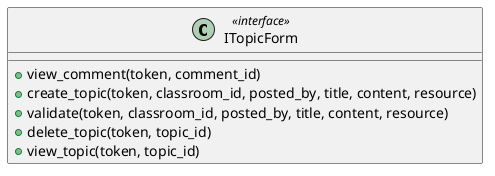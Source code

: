 @startuml iTopicForm
class ITopicForm <<interface>> {
    + view_comment(token, comment_id)
    + create_topic(token, classroom_id, posted_by, title, content, resource)
    + validate(token, classroom_id, posted_by, title, content, resource)
    + delete_topic(token, topic_id)
    + view_topic(token, topic_id)
}
@enduml